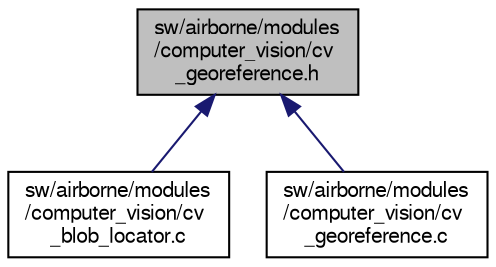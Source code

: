 digraph "sw/airborne/modules/computer_vision/cv_georeference.h"
{
  edge [fontname="FreeSans",fontsize="10",labelfontname="FreeSans",labelfontsize="10"];
  node [fontname="FreeSans",fontsize="10",shape=record];
  Node1 [label="sw/airborne/modules\l/computer_vision/cv\l_georeference.h",height=0.2,width=0.4,color="black", fillcolor="grey75", style="filled", fontcolor="black"];
  Node1 -> Node2 [dir="back",color="midnightblue",fontsize="10",style="solid",fontname="FreeSans"];
  Node2 [label="sw/airborne/modules\l/computer_vision/cv\l_blob_locator.c",height=0.2,width=0.4,color="black", fillcolor="white", style="filled",URL="$cv__blob__locator_8c.html"];
  Node1 -> Node3 [dir="back",color="midnightblue",fontsize="10",style="solid",fontname="FreeSans"];
  Node3 [label="sw/airborne/modules\l/computer_vision/cv\l_georeference.c",height=0.2,width=0.4,color="black", fillcolor="white", style="filled",URL="$cv__georeference_8c.html"];
}
